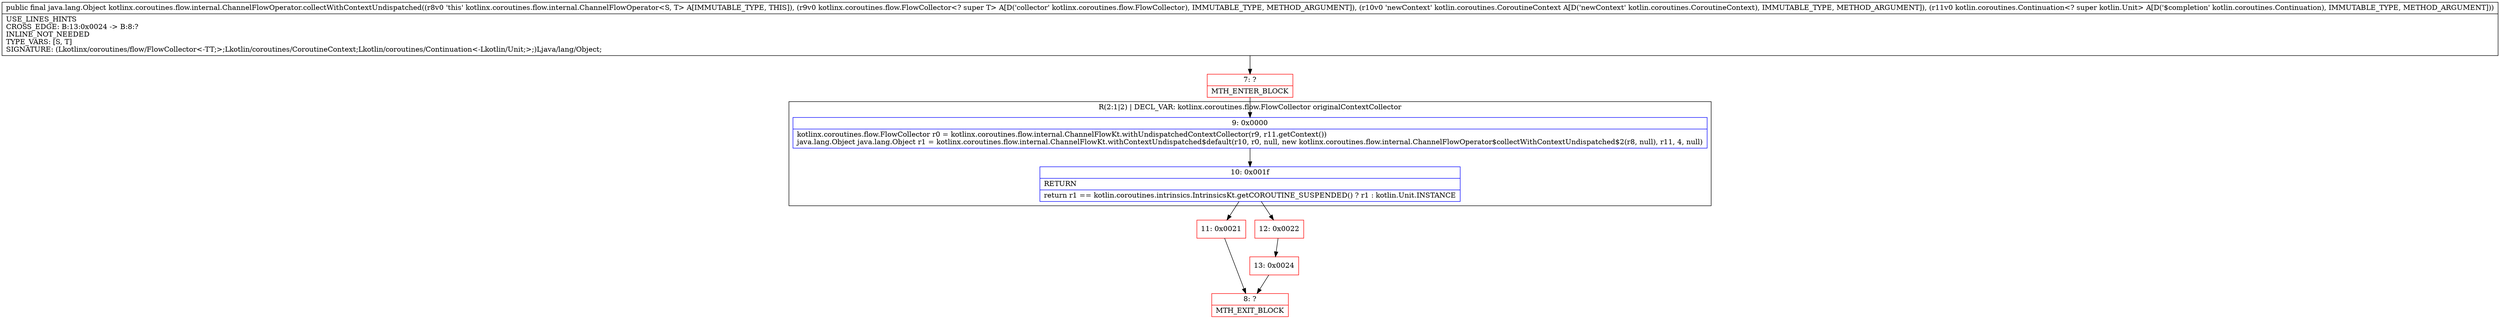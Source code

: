 digraph "CFG forkotlinx.coroutines.flow.internal.ChannelFlowOperator.collectWithContextUndispatched(Lkotlinx\/coroutines\/flow\/FlowCollector;Lkotlin\/coroutines\/CoroutineContext;Lkotlin\/coroutines\/Continuation;)Ljava\/lang\/Object;" {
subgraph cluster_Region_331554795 {
label = "R(2:1|2) | DECL_VAR: kotlinx.coroutines.flow.FlowCollector originalContextCollector\l";
node [shape=record,color=blue];
Node_9 [shape=record,label="{9\:\ 0x0000|kotlinx.coroutines.flow.FlowCollector r0 = kotlinx.coroutines.flow.internal.ChannelFlowKt.withUndispatchedContextCollector(r9, r11.getContext())\ljava.lang.Object java.lang.Object r1 = kotlinx.coroutines.flow.internal.ChannelFlowKt.withContextUndispatched$default(r10, r0, null, new kotlinx.coroutines.flow.internal.ChannelFlowOperator$collectWithContextUndispatched$2(r8, null), r11, 4, null)\l}"];
Node_10 [shape=record,label="{10\:\ 0x001f|RETURN\l|return r1 == kotlin.coroutines.intrinsics.IntrinsicsKt.getCOROUTINE_SUSPENDED() ? r1 : kotlin.Unit.INSTANCE\l}"];
}
Node_7 [shape=record,color=red,label="{7\:\ ?|MTH_ENTER_BLOCK\l}"];
Node_11 [shape=record,color=red,label="{11\:\ 0x0021}"];
Node_8 [shape=record,color=red,label="{8\:\ ?|MTH_EXIT_BLOCK\l}"];
Node_12 [shape=record,color=red,label="{12\:\ 0x0022}"];
Node_13 [shape=record,color=red,label="{13\:\ 0x0024}"];
MethodNode[shape=record,label="{public final java.lang.Object kotlinx.coroutines.flow.internal.ChannelFlowOperator.collectWithContextUndispatched((r8v0 'this' kotlinx.coroutines.flow.internal.ChannelFlowOperator\<S, T\> A[IMMUTABLE_TYPE, THIS]), (r9v0 kotlinx.coroutines.flow.FlowCollector\<? super T\> A[D('collector' kotlinx.coroutines.flow.FlowCollector), IMMUTABLE_TYPE, METHOD_ARGUMENT]), (r10v0 'newContext' kotlin.coroutines.CoroutineContext A[D('newContext' kotlin.coroutines.CoroutineContext), IMMUTABLE_TYPE, METHOD_ARGUMENT]), (r11v0 kotlin.coroutines.Continuation\<? super kotlin.Unit\> A[D('$completion' kotlin.coroutines.Continuation), IMMUTABLE_TYPE, METHOD_ARGUMENT]))  | USE_LINES_HINTS\lCROSS_EDGE: B:13:0x0024 \-\> B:8:?\lINLINE_NOT_NEEDED\lTYPE_VARS: [S, T]\lSIGNATURE: (Lkotlinx\/coroutines\/flow\/FlowCollector\<\-TT;\>;Lkotlin\/coroutines\/CoroutineContext;Lkotlin\/coroutines\/Continuation\<\-Lkotlin\/Unit;\>;)Ljava\/lang\/Object;\l}"];
MethodNode -> Node_7;Node_9 -> Node_10;
Node_10 -> Node_11;
Node_10 -> Node_12;
Node_7 -> Node_9;
Node_11 -> Node_8;
Node_12 -> Node_13;
Node_13 -> Node_8;
}

